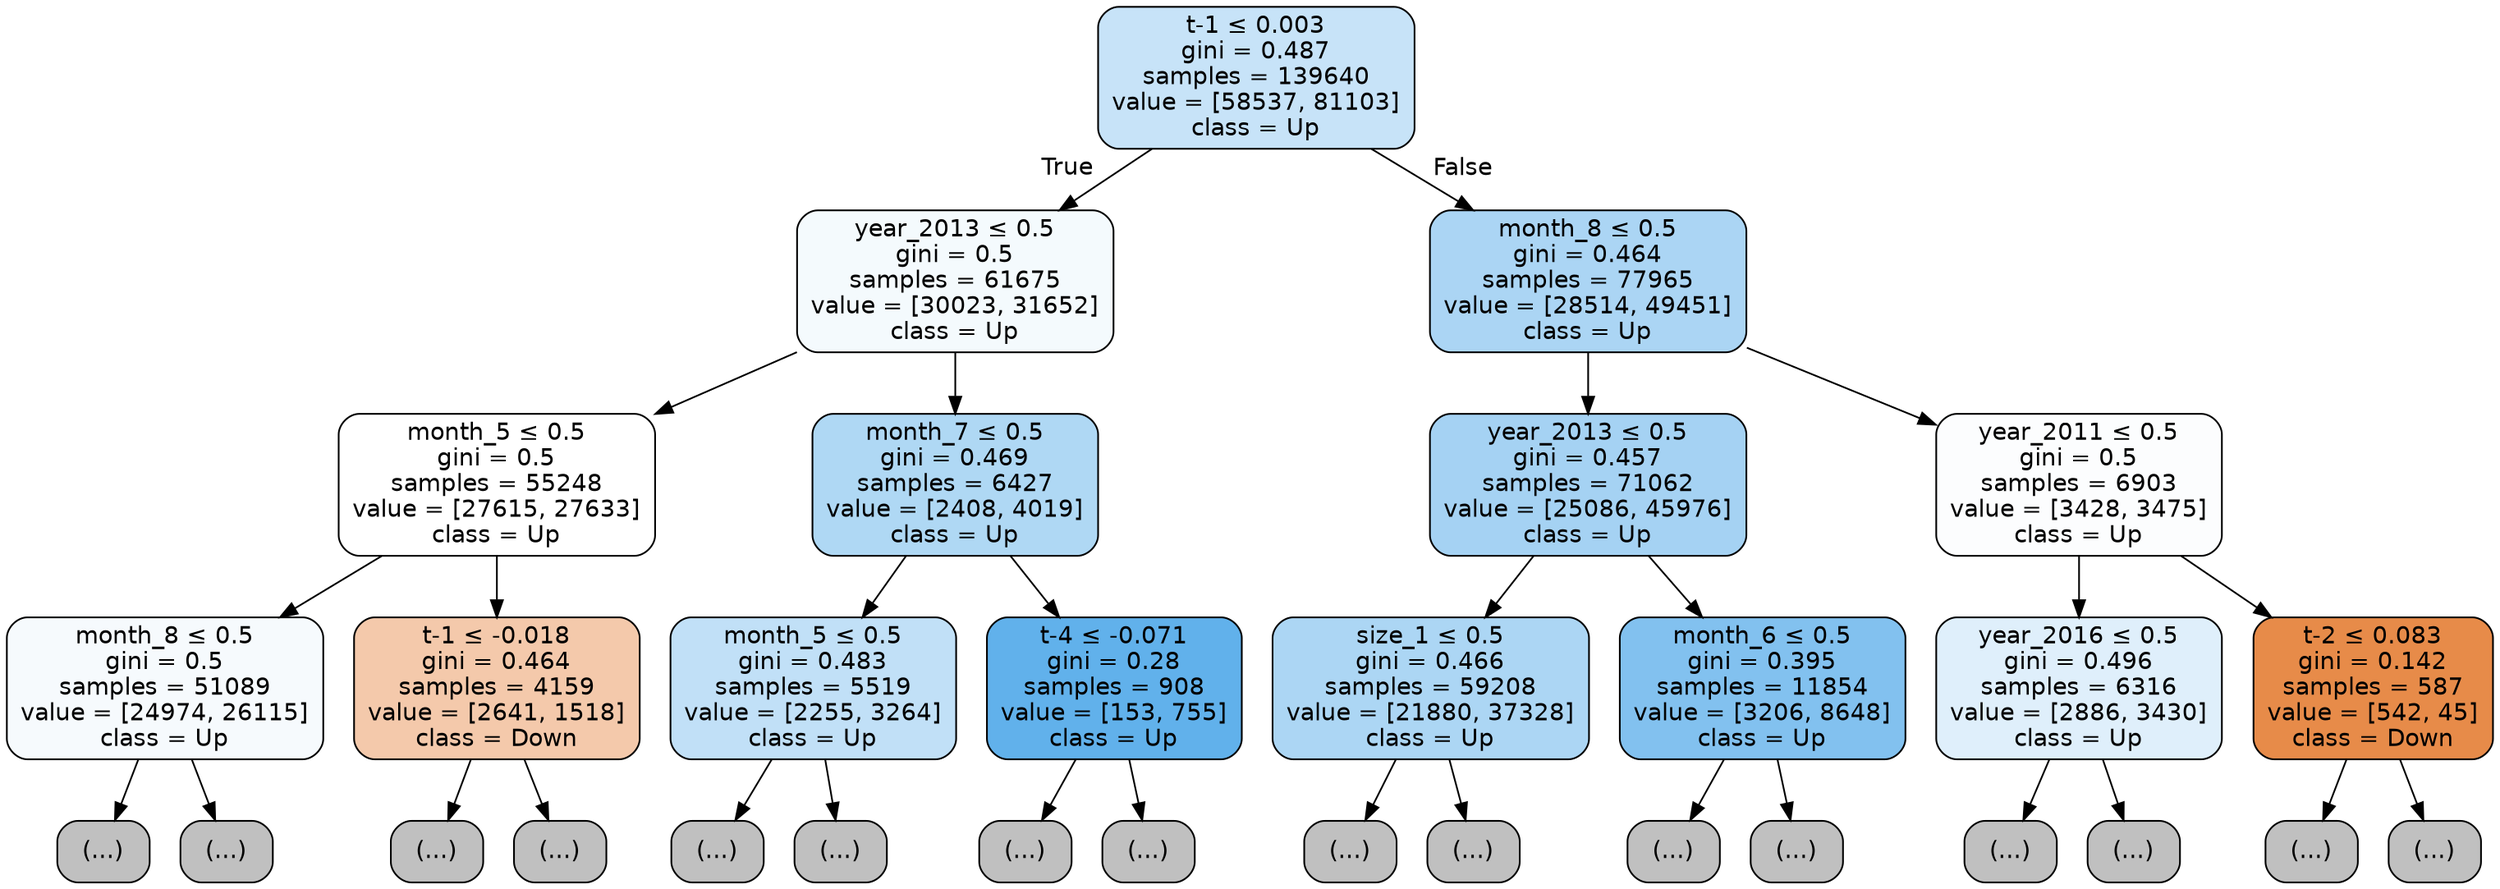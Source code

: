 digraph Tree {
node [shape=box, style="filled, rounded", color="black", fontname=helvetica] ;
edge [fontname=helvetica] ;
0 [label=<t-1 &le; 0.003<br/>gini = 0.487<br/>samples = 139640<br/>value = [58537, 81103]<br/>class = Up>, fillcolor="#399de547"] ;
1 [label=<year_2013 &le; 0.5<br/>gini = 0.5<br/>samples = 61675<br/>value = [30023, 31652]<br/>class = Up>, fillcolor="#399de50d"] ;
0 -> 1 [labeldistance=2.5, labelangle=45, headlabel="True"] ;
2 [label=<month_5 &le; 0.5<br/>gini = 0.5<br/>samples = 55248<br/>value = [27615, 27633]<br/>class = Up>, fillcolor="#399de500"] ;
1 -> 2 ;
3 [label=<month_8 &le; 0.5<br/>gini = 0.5<br/>samples = 51089<br/>value = [24974, 26115]<br/>class = Up>, fillcolor="#399de50b"] ;
2 -> 3 ;
4 [label="(...)", fillcolor="#C0C0C0"] ;
3 -> 4 ;
7 [label="(...)", fillcolor="#C0C0C0"] ;
3 -> 7 ;
10 [label=<t-1 &le; -0.018<br/>gini = 0.464<br/>samples = 4159<br/>value = [2641, 1518]<br/>class = Down>, fillcolor="#e581396c"] ;
2 -> 10 ;
11 [label="(...)", fillcolor="#C0C0C0"] ;
10 -> 11 ;
14 [label="(...)", fillcolor="#C0C0C0"] ;
10 -> 14 ;
17 [label=<month_7 &le; 0.5<br/>gini = 0.469<br/>samples = 6427<br/>value = [2408, 4019]<br/>class = Up>, fillcolor="#399de566"] ;
1 -> 17 ;
18 [label=<month_5 &le; 0.5<br/>gini = 0.483<br/>samples = 5519<br/>value = [2255, 3264]<br/>class = Up>, fillcolor="#399de54f"] ;
17 -> 18 ;
19 [label="(...)", fillcolor="#C0C0C0"] ;
18 -> 19 ;
22 [label="(...)", fillcolor="#C0C0C0"] ;
18 -> 22 ;
25 [label=<t-4 &le; -0.071<br/>gini = 0.28<br/>samples = 908<br/>value = [153, 755]<br/>class = Up>, fillcolor="#399de5cb"] ;
17 -> 25 ;
26 [label="(...)", fillcolor="#C0C0C0"] ;
25 -> 26 ;
29 [label="(...)", fillcolor="#C0C0C0"] ;
25 -> 29 ;
32 [label=<month_8 &le; 0.5<br/>gini = 0.464<br/>samples = 77965<br/>value = [28514, 49451]<br/>class = Up>, fillcolor="#399de56c"] ;
0 -> 32 [labeldistance=2.5, labelangle=-45, headlabel="False"] ;
33 [label=<year_2013 &le; 0.5<br/>gini = 0.457<br/>samples = 71062<br/>value = [25086, 45976]<br/>class = Up>, fillcolor="#399de574"] ;
32 -> 33 ;
34 [label=<size_1 &le; 0.5<br/>gini = 0.466<br/>samples = 59208<br/>value = [21880, 37328]<br/>class = Up>, fillcolor="#399de56a"] ;
33 -> 34 ;
35 [label="(...)", fillcolor="#C0C0C0"] ;
34 -> 35 ;
38 [label="(...)", fillcolor="#C0C0C0"] ;
34 -> 38 ;
41 [label=<month_6 &le; 0.5<br/>gini = 0.395<br/>samples = 11854<br/>value = [3206, 8648]<br/>class = Up>, fillcolor="#399de5a0"] ;
33 -> 41 ;
42 [label="(...)", fillcolor="#C0C0C0"] ;
41 -> 42 ;
45 [label="(...)", fillcolor="#C0C0C0"] ;
41 -> 45 ;
48 [label=<year_2011 &le; 0.5<br/>gini = 0.5<br/>samples = 6903<br/>value = [3428, 3475]<br/>class = Up>, fillcolor="#399de503"] ;
32 -> 48 ;
49 [label=<year_2016 &le; 0.5<br/>gini = 0.496<br/>samples = 6316<br/>value = [2886, 3430]<br/>class = Up>, fillcolor="#399de528"] ;
48 -> 49 ;
50 [label="(...)", fillcolor="#C0C0C0"] ;
49 -> 50 ;
53 [label="(...)", fillcolor="#C0C0C0"] ;
49 -> 53 ;
56 [label=<t-2 &le; 0.083<br/>gini = 0.142<br/>samples = 587<br/>value = [542, 45]<br/>class = Down>, fillcolor="#e58139ea"] ;
48 -> 56 ;
57 [label="(...)", fillcolor="#C0C0C0"] ;
56 -> 57 ;
60 [label="(...)", fillcolor="#C0C0C0"] ;
56 -> 60 ;
}